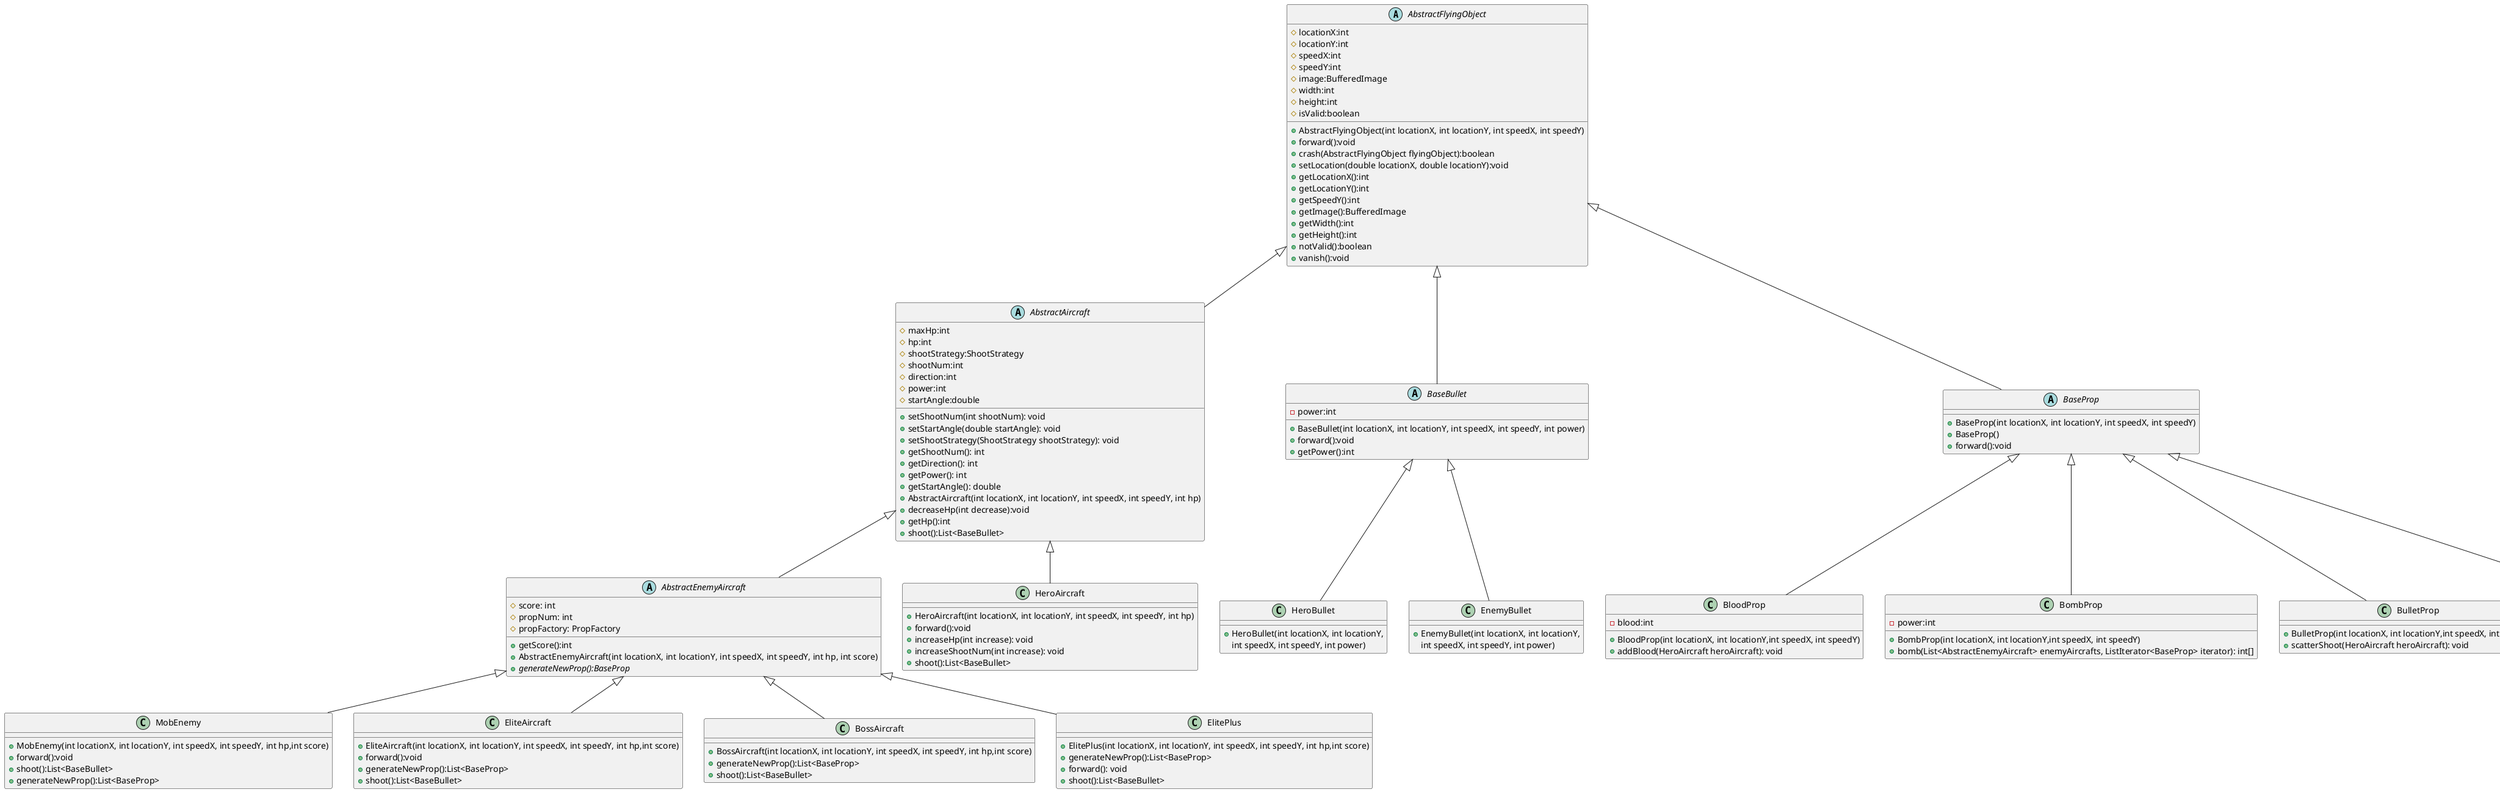 @startuml
'https://plantuml.com/class-diagram

abstract class AbstractFlyingObject
{
    # locationX:int
    # locationY:int
    # speedX:int
    # speedY:int
    # image:BufferedImage
    # width:int
    # height:int
    # isValid:boolean

    + AbstractFlyingObject(int locationX, int locationY, int speedX, int speedY)
    + forward():void
    + crash(AbstractFlyingObject flyingObject):boolean
    + setLocation(double locationX, double locationY):void
    + getLocationX():int
    + getLocationY():int
    + getSpeedY():int
    + getImage():BufferedImage
    + getWidth():int
    + getHeight():int
    + notValid():boolean
    + vanish():void
}
abstract class AbstractAircraft
{
	# maxHp:int
    # hp:int
    # shootStrategy:ShootStrategy
    # shootNum:int
    # direction:int
    # power:int
    # startAngle:double
    + setShootNum(int shootNum): void
    + setStartAngle(double startAngle): void
    + setShootStrategy(ShootStrategy shootStrategy): void
    + getShootNum(): int
    + getDirection(): int
    + getPower(): int
    + getStartAngle(): double
    + AbstractAircraft(int locationX, int locationY, int speedX, int speedY, int hp)
    + decreaseHp(int decrease):void
    + getHp():int
    + shoot():List<BaseBullet>
 }

abstract class AbstractEnemyAircraft{
    # score: int
    # propNum: int
    # propFactory: PropFactory
    + getScore():int
    + AbstractEnemyAircraft(int locationX, int locationY, int speedX, int speedY, int hp, int score)
    + {abstract} generateNewProp():BaseProp
}

AbstractAircraft <|-- AbstractEnemyAircraft

class HeroAircraft {
    + HeroAircraft(int locationX, int locationY, int speedX, int speedY, int hp)
    + forward():void
    + increaseHp(int increase): void
    + increaseShootNum(int increase): void
    + shoot():List<BaseBullet>
}

AbstractAircraft <|-- HeroAircraft

class MobEnemy {
    + MobEnemy(int locationX, int locationY, int speedX, int speedY, int hp,int score)
    + forward():void
    + shoot():List<BaseBullet>
    + generateNewProp():List<BaseProp>
}
AbstractEnemyAircraft <|-- MobEnemy
class EliteAircraft {
    + EliteAircraft(int locationX, int locationY, int speedX, int speedY, int hp,int score)
    + forward():void
    + generateNewProp():List<BaseProp>
    + shoot():List<BaseBullet>
}
AbstractEnemyAircraft <|-- EliteAircraft

class BossAircraft{
    + BossAircraft(int locationX, int locationY, int speedX, int speedY, int hp,int score)
    + generateNewProp():List<BaseProp>
    + shoot():List<BaseBullet>
}
AbstractEnemyAircraft <|-- BossAircraft

class ElitePlus{
    + ElitePlus(int locationX, int locationY, int speedX, int speedY, int hp,int score)
    + generateNewProp():List<BaseProp>
    + forward(): void
    + shoot():List<BaseBullet>
}
AbstractEnemyAircraft <|-- ElitePlus

abstract class BaseBullet
{
    - power:int
    + BaseBullet(int locationX, int locationY, int speedX, int speedY, int power)
    + forward():void
	+ getPower():int
}

class HeroBullet {
    + HeroBullet(int locationX, int locationY,
     int speedX, int speedY, int power)
}

class EnemyBullet {
    + EnemyBullet(int locationX, int locationY,
     int speedX, int speedY, int power)
}

BaseBullet <|-- HeroBullet
BaseBullet <|-- EnemyBullet

abstract class BaseProp
{
    + BaseProp(int locationX, int locationY, int speedX, int speedY)
    + BaseProp()
    + forward():void
}

class BloodProp {
    - blood:int
    + BloodProp(int locationX, int locationY,int speedX, int speedY)
    + addBlood(HeroAircraft heroAircraft): void
}
class BombProp {
    - power:int
    + BombProp(int locationX, int locationY,int speedX, int speedY)
    + bomb(List<AbstractEnemyAircraft> enemyAircrafts, ListIterator<BaseProp> iterator): int[]
}
class BulletProp {
    + BulletProp(int locationX, int locationY,int speedX, int speedY)
    + scatterShoot(HeroAircraft heroAircraft): void
}
class BulletPlusProp {
    + BulletPlusProp(int locationX, int locationY,int speedX, int speedY)
    + ringShot(HeroAircraft heroAircraft): void
}


BaseProp <|-- BloodProp
BaseProp <|-- BombProp
BaseProp <|-- BulletProp
BaseProp <|-- BulletPlusProp


AbstractFlyingObject <|-- AbstractAircraft
AbstractFlyingObject <|-- BaseBullet
AbstractFlyingObject <|-- BaseProp

@enduml